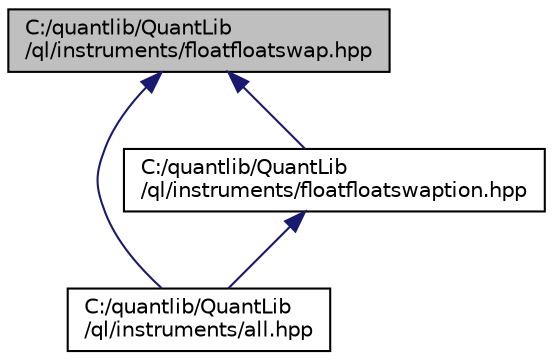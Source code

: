 digraph "C:/quantlib/QuantLib/ql/instruments/floatfloatswap.hpp"
{
  edge [fontname="Helvetica",fontsize="10",labelfontname="Helvetica",labelfontsize="10"];
  node [fontname="Helvetica",fontsize="10",shape=record];
  Node1 [label="C:/quantlib/QuantLib\l/ql/instruments/floatfloatswap.hpp",height=0.2,width=0.4,color="black", fillcolor="grey75", style="filled", fontcolor="black"];
  Node1 -> Node2 [dir="back",color="midnightblue",fontsize="10",style="solid"];
  Node2 [label="C:/quantlib/QuantLib\l/ql/instruments/all.hpp",height=0.2,width=0.4,color="black", fillcolor="white", style="filled",URL="$all_8hpp_source.html"];
  Node1 -> Node3 [dir="back",color="midnightblue",fontsize="10",style="solid"];
  Node3 [label="C:/quantlib/QuantLib\l/ql/instruments/floatfloatswaption.hpp",height=0.2,width=0.4,color="black", fillcolor="white", style="filled",URL="$floatfloatswaption_8hpp.html",tooltip="floatfloatswaption class "];
  Node3 -> Node2 [dir="back",color="midnightblue",fontsize="10",style="solid"];
}
